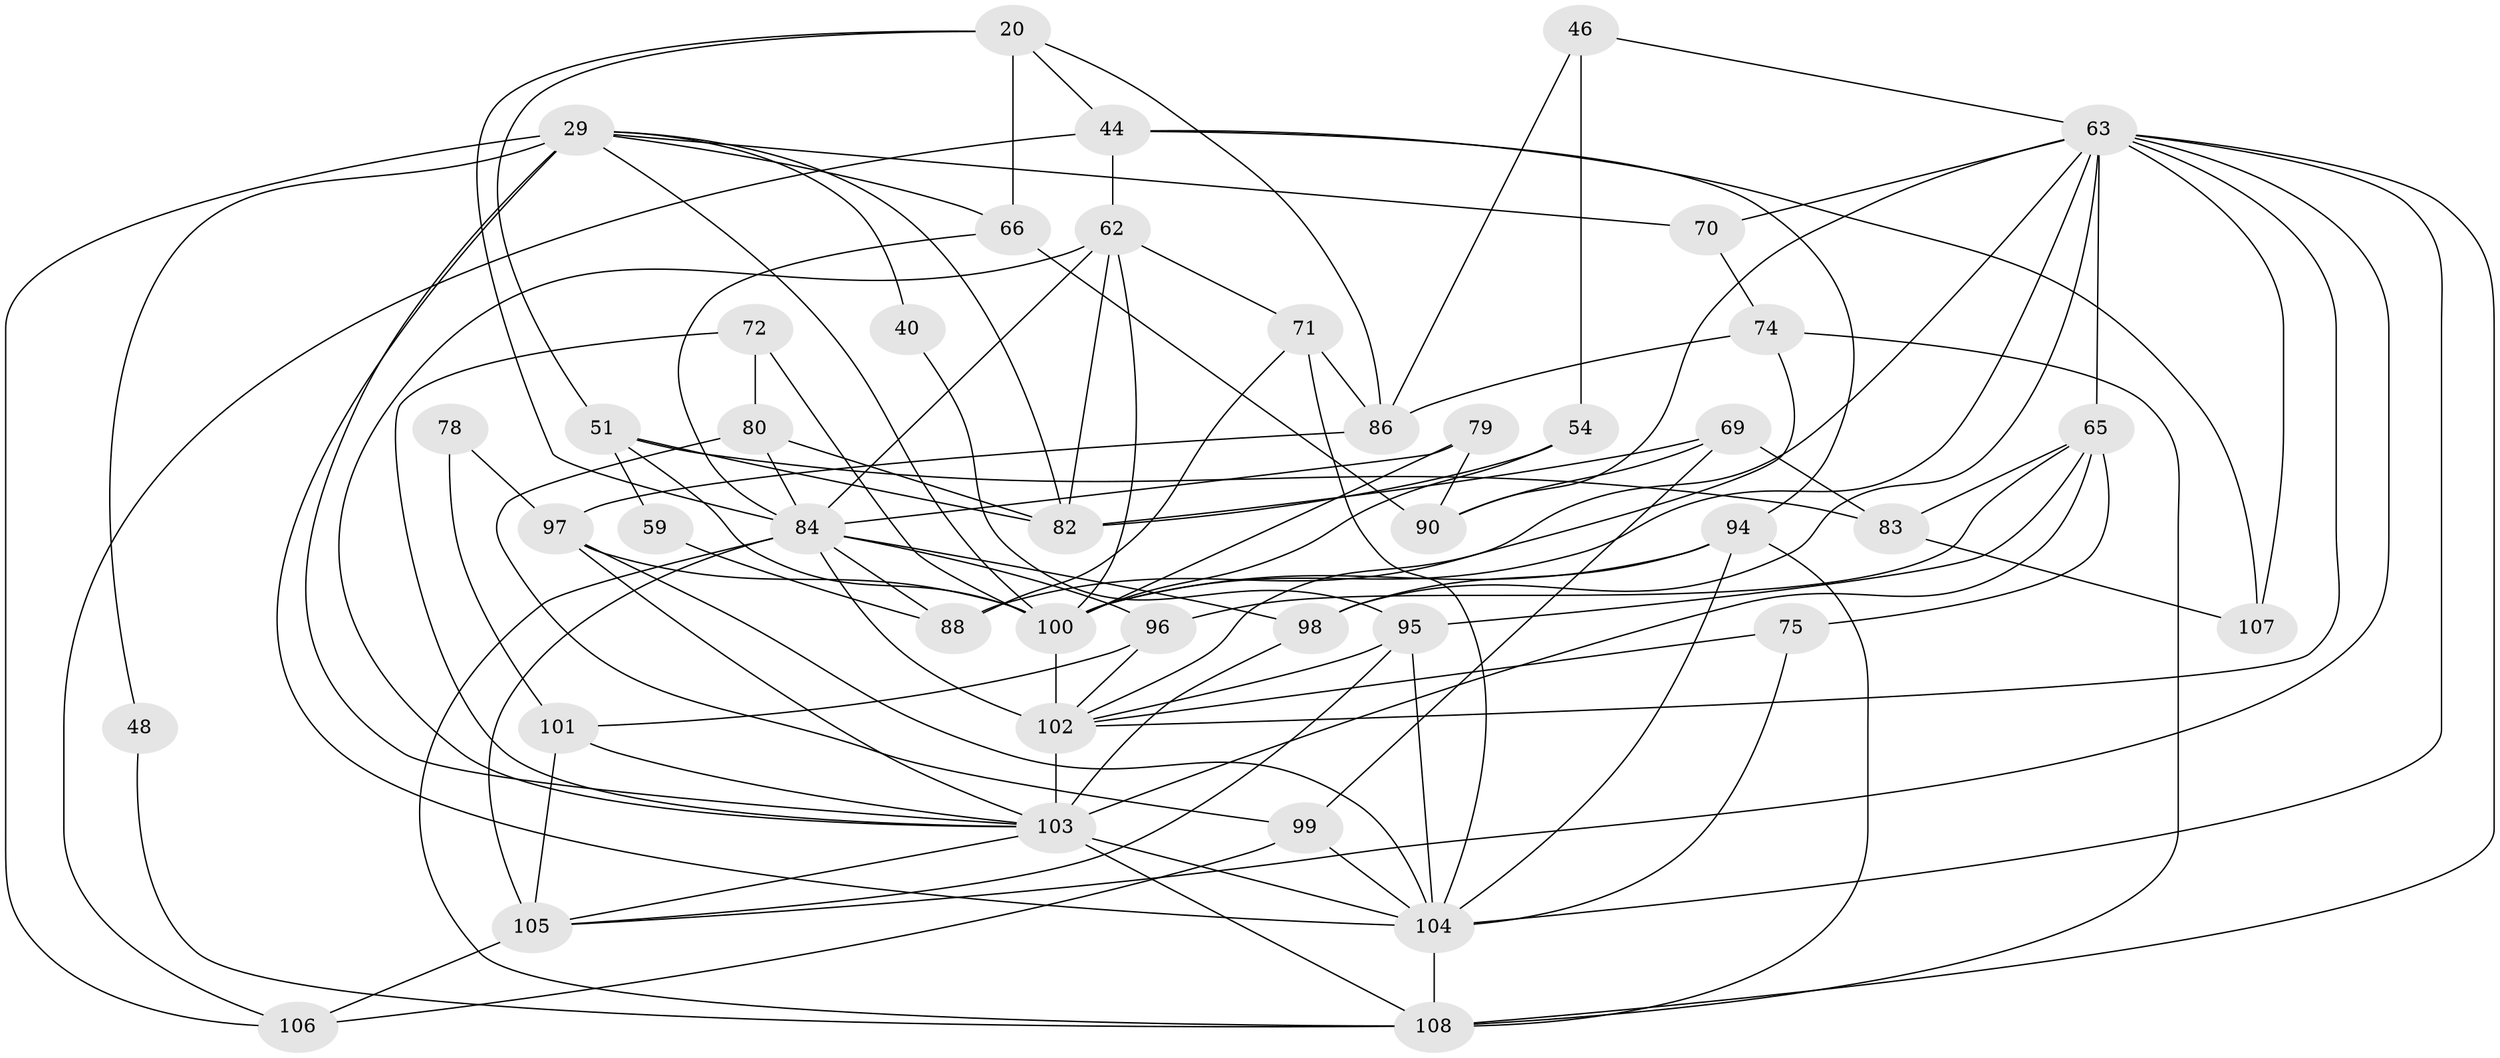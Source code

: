 // original degree distribution, {6: 0.12037037037037036, 2: 0.17592592592592593, 4: 0.2962962962962963, 3: 0.21296296296296297, 5: 0.1388888888888889, 8: 0.018518518518518517, 7: 0.037037037037037035}
// Generated by graph-tools (version 1.1) at 2025/53/03/04/25 21:53:27]
// undirected, 43 vertices, 109 edges
graph export_dot {
graph [start="1"]
  node [color=gray90,style=filled];
  20 [super="+19"];
  29 [super="+23"];
  40;
  44;
  46;
  48;
  51 [super="+28"];
  54;
  59;
  62;
  63 [super="+60+10+35"];
  65 [super="+5"];
  66;
  69;
  70;
  71;
  72 [super="+8"];
  74;
  75;
  78;
  79;
  80 [super="+68"];
  82 [super="+27"];
  83;
  84 [super="+2+39+50"];
  86;
  88;
  90;
  94 [super="+52"];
  95 [super="+31+85"];
  96;
  97 [super="+3"];
  98 [super="+93+16+67"];
  99 [super="+33"];
  100 [super="+43+57+81+91"];
  101 [super="+53"];
  102 [super="+77+41"];
  103 [super="+89+25+4+26+34+87"];
  104 [super="+12+14+76"];
  105 [super="+7+38+18"];
  106 [super="+36+56"];
  107 [super="+17+55"];
  108 [super="+45+92"];
  20 -- 66 [weight=2];
  20 -- 86;
  20 -- 44;
  20 -- 51;
  20 -- 84;
  29 -- 48;
  29 -- 66 [weight=2];
  29 -- 70;
  29 -- 82;
  29 -- 40;
  29 -- 106;
  29 -- 104 [weight=3];
  29 -- 100;
  29 -- 103;
  40 -- 95;
  44 -- 94;
  44 -- 62;
  44 -- 107;
  44 -- 106;
  46 -- 86;
  46 -- 54;
  46 -- 63;
  48 -- 108;
  51 -- 59;
  51 -- 83;
  51 -- 100;
  51 -- 82;
  54 -- 100;
  54 -- 82;
  59 -- 88;
  62 -- 71;
  62 -- 100;
  62 -- 84 [weight=2];
  62 -- 82;
  62 -- 103 [weight=2];
  63 -- 90;
  63 -- 88;
  63 -- 98 [weight=3];
  63 -- 70;
  63 -- 105;
  63 -- 104 [weight=3];
  63 -- 65;
  63 -- 107 [weight=2];
  63 -- 102 [weight=2];
  63 -- 100 [weight=3];
  63 -- 108;
  65 -- 96;
  65 -- 75;
  65 -- 83 [weight=2];
  65 -- 95;
  65 -- 103;
  66 -- 84;
  66 -- 90;
  69 -- 90;
  69 -- 83;
  69 -- 82;
  69 -- 99;
  70 -- 74;
  71 -- 88;
  71 -- 86;
  71 -- 104;
  72 -- 100 [weight=3];
  72 -- 103 [weight=3];
  72 -- 80;
  74 -- 86;
  74 -- 102;
  74 -- 108;
  75 -- 104;
  75 -- 102;
  78 -- 101;
  78 -- 97;
  79 -- 90;
  79 -- 100;
  79 -- 84;
  80 -- 82 [weight=2];
  80 -- 99;
  80 -- 84;
  83 -- 107;
  84 -- 88;
  84 -- 108;
  84 -- 105 [weight=2];
  84 -- 98 [weight=4];
  84 -- 96;
  84 -- 102;
  86 -- 97;
  94 -- 104;
  94 -- 98 [weight=2];
  94 -- 100 [weight=3];
  94 -- 108 [weight=2];
  95 -- 102;
  95 -- 104 [weight=2];
  95 -- 105 [weight=2];
  96 -- 101;
  96 -- 102;
  97 -- 103;
  97 -- 104;
  97 -- 100;
  98 -- 103 [weight=2];
  99 -- 104 [weight=2];
  99 -- 106;
  100 -- 102 [weight=2];
  101 -- 103;
  101 -- 105 [weight=2];
  102 -- 103 [weight=4];
  103 -- 105;
  103 -- 104;
  103 -- 108 [weight=2];
  104 -- 108;
  105 -- 106;
}
